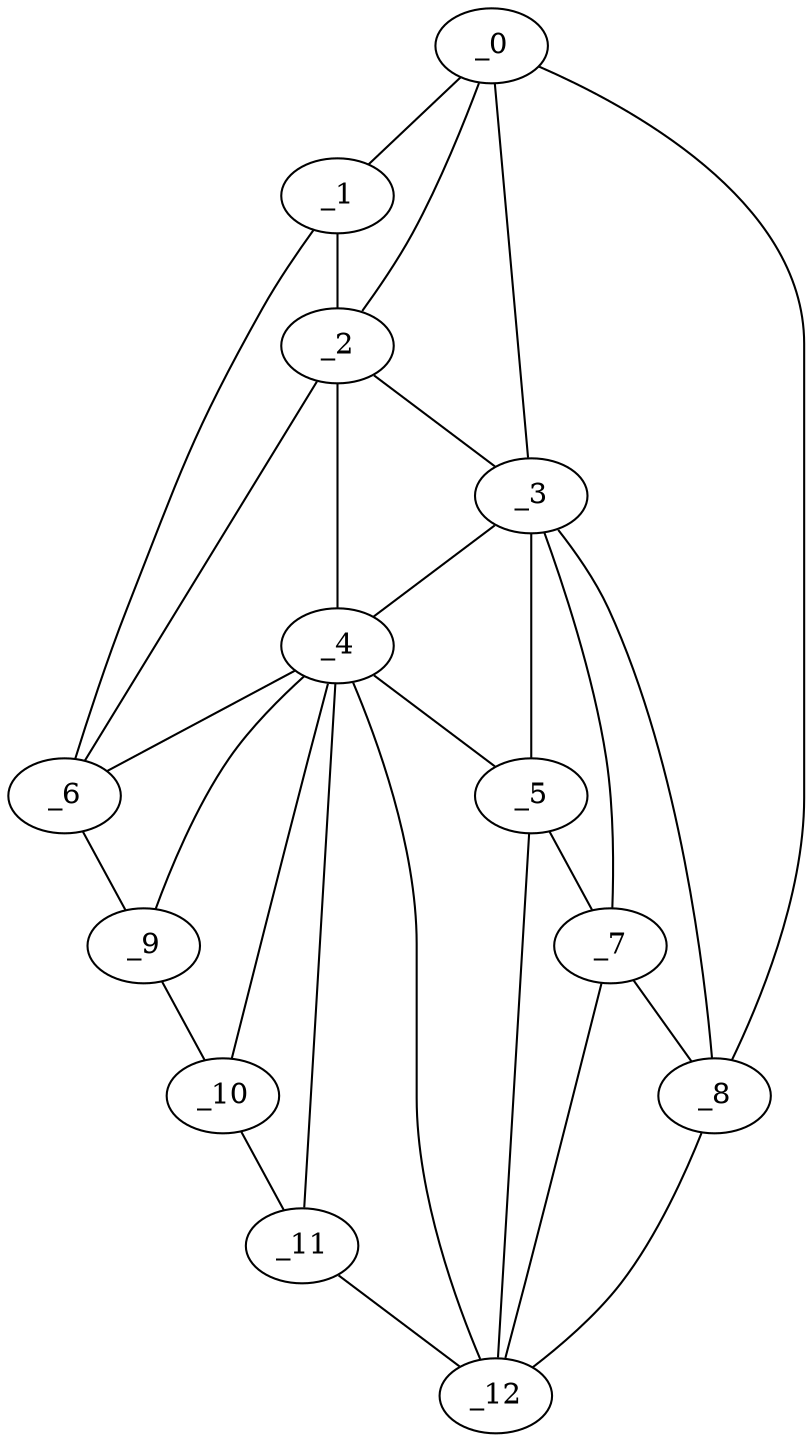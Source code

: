 graph "obj85__15.gxl" {
	_0	 [x=4,
		y=72];
	_1	 [x=44,
		y=34];
	_0 -- _1	 [valence=1];
	_2	 [x=45,
		y=44];
	_0 -- _2	 [valence=2];
	_3	 [x=92,
		y=81];
	_0 -- _3	 [valence=1];
	_8	 [x=108,
		y=102];
	_0 -- _8	 [valence=1];
	_1 -- _2	 [valence=2];
	_6	 [x=104,
		y=28];
	_1 -- _6	 [valence=1];
	_2 -- _3	 [valence=2];
	_4	 [x=99,
		y=58];
	_2 -- _4	 [valence=1];
	_2 -- _6	 [valence=2];
	_3 -- _4	 [valence=1];
	_5	 [x=101,
		y=69];
	_3 -- _5	 [valence=2];
	_7	 [x=108,
		y=95];
	_3 -- _7	 [valence=2];
	_3 -- _8	 [valence=2];
	_4 -- _5	 [valence=2];
	_4 -- _6	 [valence=2];
	_9	 [x=110,
		y=31];
	_4 -- _9	 [valence=1];
	_10	 [x=117,
		y=39];
	_4 -- _10	 [valence=2];
	_11	 [x=120,
		y=43];
	_4 -- _11	 [valence=2];
	_12	 [x=126,
		y=63];
	_4 -- _12	 [valence=1];
	_5 -- _7	 [valence=2];
	_5 -- _12	 [valence=2];
	_6 -- _9	 [valence=1];
	_7 -- _8	 [valence=1];
	_7 -- _12	 [valence=1];
	_8 -- _12	 [valence=1];
	_9 -- _10	 [valence=1];
	_10 -- _11	 [valence=1];
	_11 -- _12	 [valence=1];
}
